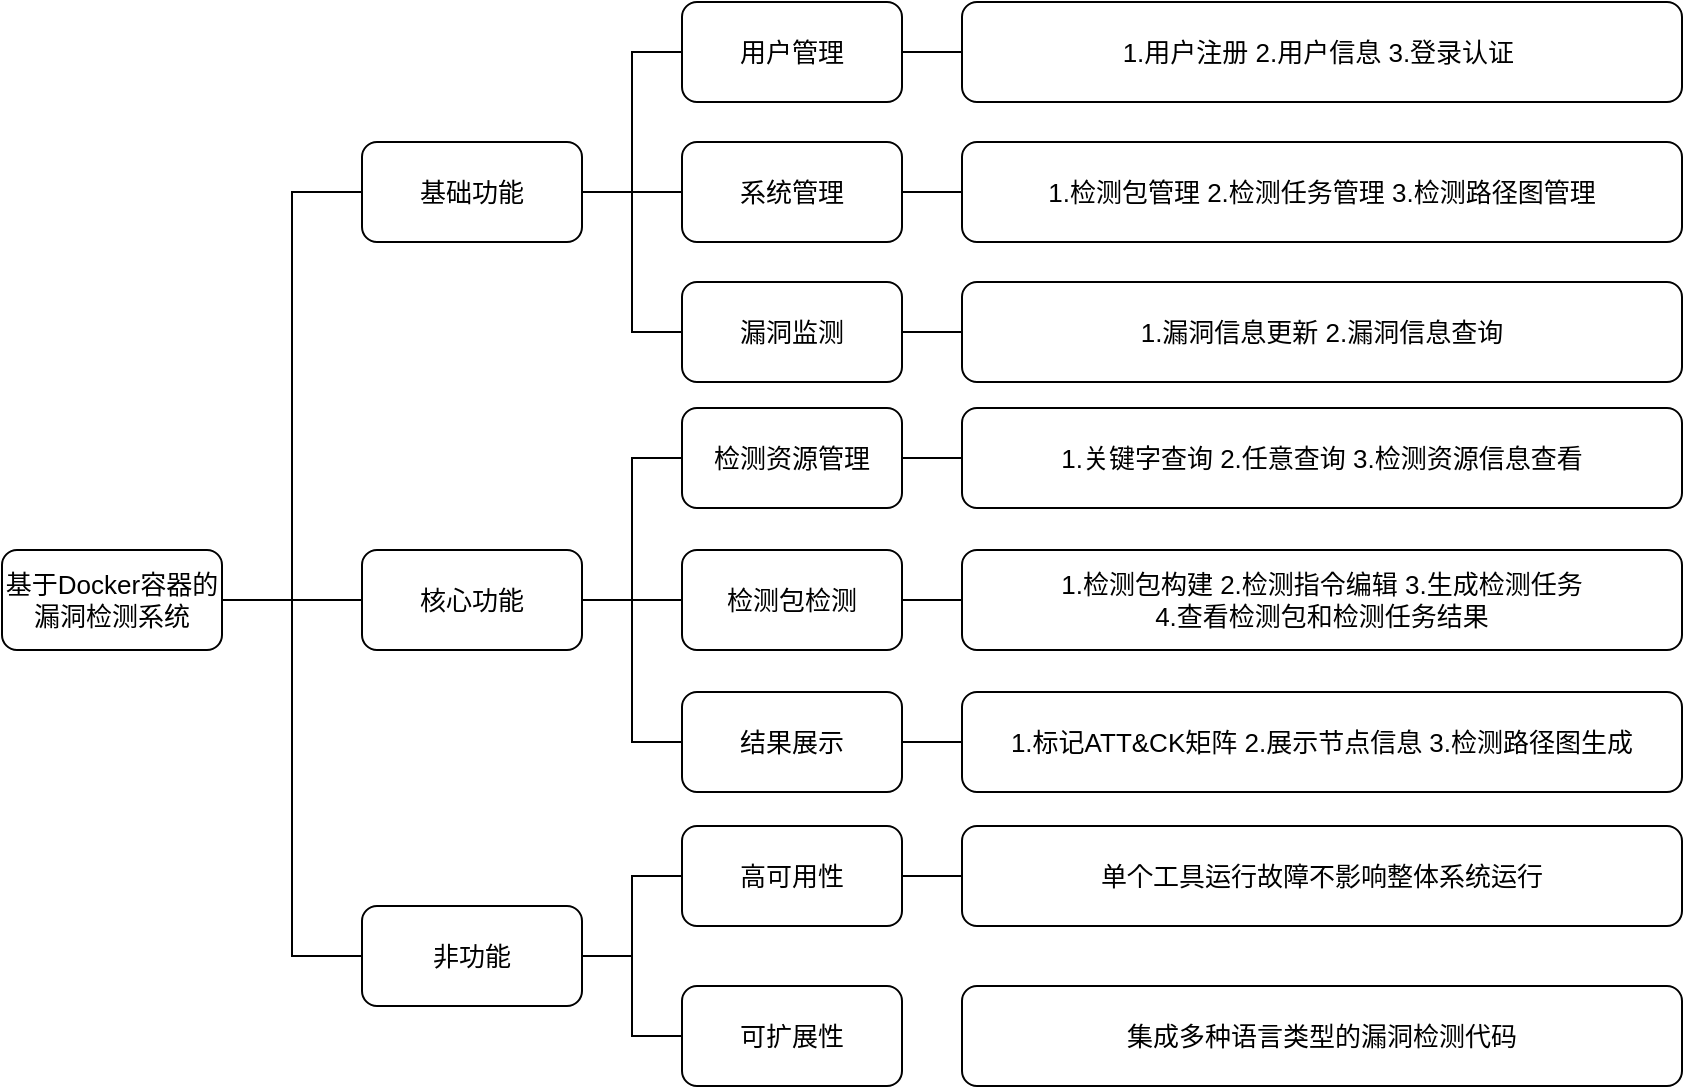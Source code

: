<mxfile version="21.0.2" type="github">
  <diagram name="第 1 页" id="8dE7ZdWdxmZFEx85QEgp">
    <mxGraphModel dx="803" dy="502" grid="1" gridSize="10" guides="1" tooltips="1" connect="1" arrows="1" fold="1" page="1" pageScale="1" pageWidth="827" pageHeight="1169" math="0" shadow="0">
      <root>
        <mxCell id="0" />
        <mxCell id="1" parent="0" />
        <mxCell id="UIGwOSxn3MGTBep0q3Vu-4" style="edgeStyle=orthogonalEdgeStyle;rounded=0;orthogonalLoop=1;jettySize=auto;html=1;exitX=1;exitY=0.5;exitDx=0;exitDy=0;entryX=0;entryY=0.5;entryDx=0;entryDy=0;endArrow=none;endFill=0;fontSize=13;" parent="1" source="UIGwOSxn3MGTBep0q3Vu-1" target="UIGwOSxn3MGTBep0q3Vu-2" edge="1">
          <mxGeometry relative="1" as="geometry" />
        </mxCell>
        <mxCell id="UIGwOSxn3MGTBep0q3Vu-5" style="edgeStyle=orthogonalEdgeStyle;rounded=0;orthogonalLoop=1;jettySize=auto;html=1;exitX=1;exitY=0.5;exitDx=0;exitDy=0;entryX=0;entryY=0.5;entryDx=0;entryDy=0;endArrow=none;endFill=0;fontSize=13;" parent="1" source="UIGwOSxn3MGTBep0q3Vu-1" target="UIGwOSxn3MGTBep0q3Vu-3" edge="1">
          <mxGeometry relative="1" as="geometry" />
        </mxCell>
        <mxCell id="UIGwOSxn3MGTBep0q3Vu-33" style="edgeStyle=orthogonalEdgeStyle;rounded=0;orthogonalLoop=1;jettySize=auto;html=1;exitX=1;exitY=0.5;exitDx=0;exitDy=0;entryX=0;entryY=0.5;entryDx=0;entryDy=0;fontSize=13;endArrow=none;endFill=0;" parent="1" source="UIGwOSxn3MGTBep0q3Vu-1" target="UIGwOSxn3MGTBep0q3Vu-32" edge="1">
          <mxGeometry relative="1" as="geometry" />
        </mxCell>
        <mxCell id="UIGwOSxn3MGTBep0q3Vu-1" value="基于Docker容器的漏洞检测系统" style="rounded=1;whiteSpace=wrap;html=1;fontSize=13;" parent="1" vertex="1">
          <mxGeometry x="60" y="284" width="110" height="50" as="geometry" />
        </mxCell>
        <mxCell id="UIGwOSxn3MGTBep0q3Vu-12" style="edgeStyle=orthogonalEdgeStyle;rounded=0;orthogonalLoop=1;jettySize=auto;html=1;exitX=1;exitY=0.5;exitDx=0;exitDy=0;entryX=0;entryY=0.5;entryDx=0;entryDy=0;endArrow=none;endFill=0;fontSize=13;" parent="1" source="UIGwOSxn3MGTBep0q3Vu-2" target="UIGwOSxn3MGTBep0q3Vu-7" edge="1">
          <mxGeometry relative="1" as="geometry" />
        </mxCell>
        <mxCell id="UIGwOSxn3MGTBep0q3Vu-13" style="edgeStyle=orthogonalEdgeStyle;rounded=0;orthogonalLoop=1;jettySize=auto;html=1;exitX=1;exitY=0.5;exitDx=0;exitDy=0;entryX=0;entryY=0.5;entryDx=0;entryDy=0;endArrow=none;endFill=0;fontSize=13;" parent="1" source="UIGwOSxn3MGTBep0q3Vu-2" target="UIGwOSxn3MGTBep0q3Vu-6" edge="1">
          <mxGeometry relative="1" as="geometry" />
        </mxCell>
        <mxCell id="UIGwOSxn3MGTBep0q3Vu-14" style="edgeStyle=orthogonalEdgeStyle;rounded=0;orthogonalLoop=1;jettySize=auto;html=1;exitX=1;exitY=0.5;exitDx=0;exitDy=0;entryX=0;entryY=0.5;entryDx=0;entryDy=0;endArrow=none;endFill=0;fontSize=13;" parent="1" source="UIGwOSxn3MGTBep0q3Vu-2" target="UIGwOSxn3MGTBep0q3Vu-11" edge="1">
          <mxGeometry relative="1" as="geometry" />
        </mxCell>
        <mxCell id="UIGwOSxn3MGTBep0q3Vu-2" value="基础功能" style="rounded=1;whiteSpace=wrap;html=1;fontSize=13;" parent="1" vertex="1">
          <mxGeometry x="240" y="80" width="110" height="50" as="geometry" />
        </mxCell>
        <mxCell id="UIGwOSxn3MGTBep0q3Vu-15" style="edgeStyle=orthogonalEdgeStyle;rounded=0;orthogonalLoop=1;jettySize=auto;html=1;exitX=1;exitY=0.5;exitDx=0;exitDy=0;entryX=0;entryY=0.5;entryDx=0;entryDy=0;endArrow=none;endFill=0;fontSize=13;" parent="1" source="UIGwOSxn3MGTBep0q3Vu-3" target="UIGwOSxn3MGTBep0q3Vu-8" edge="1">
          <mxGeometry relative="1" as="geometry" />
        </mxCell>
        <mxCell id="UIGwOSxn3MGTBep0q3Vu-16" style="edgeStyle=orthogonalEdgeStyle;rounded=0;orthogonalLoop=1;jettySize=auto;html=1;exitX=1;exitY=0.5;exitDx=0;exitDy=0;entryX=0;entryY=0.5;entryDx=0;entryDy=0;endArrow=none;endFill=0;fontSize=13;" parent="1" source="UIGwOSxn3MGTBep0q3Vu-3" target="UIGwOSxn3MGTBep0q3Vu-9" edge="1">
          <mxGeometry relative="1" as="geometry" />
        </mxCell>
        <mxCell id="UIGwOSxn3MGTBep0q3Vu-29" style="edgeStyle=orthogonalEdgeStyle;rounded=0;orthogonalLoop=1;jettySize=auto;html=1;exitX=1;exitY=0.5;exitDx=0;exitDy=0;entryX=0;entryY=0.5;entryDx=0;entryDy=0;fontSize=13;endArrow=none;endFill=0;" parent="1" source="UIGwOSxn3MGTBep0q3Vu-3" target="UIGwOSxn3MGTBep0q3Vu-28" edge="1">
          <mxGeometry relative="1" as="geometry" />
        </mxCell>
        <mxCell id="UIGwOSxn3MGTBep0q3Vu-3" value="核心功能" style="rounded=1;whiteSpace=wrap;html=1;fontSize=13;" parent="1" vertex="1">
          <mxGeometry x="240" y="284" width="110" height="50" as="geometry" />
        </mxCell>
        <mxCell id="UIGwOSxn3MGTBep0q3Vu-20" style="edgeStyle=orthogonalEdgeStyle;rounded=0;orthogonalLoop=1;jettySize=auto;html=1;exitX=1;exitY=0.5;exitDx=0;exitDy=0;endArrow=none;endFill=0;fontSize=13;" parent="1" source="UIGwOSxn3MGTBep0q3Vu-6" target="UIGwOSxn3MGTBep0q3Vu-19" edge="1">
          <mxGeometry relative="1" as="geometry" />
        </mxCell>
        <mxCell id="UIGwOSxn3MGTBep0q3Vu-6" value="系统管理" style="rounded=1;whiteSpace=wrap;html=1;fontSize=13;" parent="1" vertex="1">
          <mxGeometry x="400" y="80" width="110" height="50" as="geometry" />
        </mxCell>
        <mxCell id="UIGwOSxn3MGTBep0q3Vu-27" style="edgeStyle=orthogonalEdgeStyle;rounded=0;orthogonalLoop=1;jettySize=auto;html=1;exitX=1;exitY=0.5;exitDx=0;exitDy=0;entryX=0;entryY=0.5;entryDx=0;entryDy=0;endArrow=none;endFill=0;fontSize=13;" parent="1" source="UIGwOSxn3MGTBep0q3Vu-7" target="UIGwOSxn3MGTBep0q3Vu-18" edge="1">
          <mxGeometry relative="1" as="geometry" />
        </mxCell>
        <mxCell id="UIGwOSxn3MGTBep0q3Vu-7" value="用户管理" style="rounded=1;whiteSpace=wrap;html=1;fontSize=13;" parent="1" vertex="1">
          <mxGeometry x="400" y="10" width="110" height="50" as="geometry" />
        </mxCell>
        <mxCell id="UIGwOSxn3MGTBep0q3Vu-24" style="edgeStyle=orthogonalEdgeStyle;rounded=0;orthogonalLoop=1;jettySize=auto;html=1;exitX=1;exitY=0.5;exitDx=0;exitDy=0;endArrow=none;endFill=0;fontSize=13;" parent="1" source="UIGwOSxn3MGTBep0q3Vu-8" target="UIGwOSxn3MGTBep0q3Vu-23" edge="1">
          <mxGeometry relative="1" as="geometry" />
        </mxCell>
        <mxCell id="UIGwOSxn3MGTBep0q3Vu-8" value="检测包检测" style="rounded=1;whiteSpace=wrap;html=1;fontSize=13;" parent="1" vertex="1">
          <mxGeometry x="400" y="284" width="110" height="50" as="geometry" />
        </mxCell>
        <mxCell id="UIGwOSxn3MGTBep0q3Vu-26" style="edgeStyle=orthogonalEdgeStyle;rounded=0;orthogonalLoop=1;jettySize=auto;html=1;exitX=1;exitY=0.5;exitDx=0;exitDy=0;entryX=0;entryY=0.5;entryDx=0;entryDy=0;endArrow=none;endFill=0;fontSize=13;" parent="1" source="UIGwOSxn3MGTBep0q3Vu-9" target="UIGwOSxn3MGTBep0q3Vu-25" edge="1">
          <mxGeometry relative="1" as="geometry" />
        </mxCell>
        <mxCell id="UIGwOSxn3MGTBep0q3Vu-9" value="结果展示" style="rounded=1;whiteSpace=wrap;html=1;fontSize=13;" parent="1" vertex="1">
          <mxGeometry x="400" y="355" width="110" height="50" as="geometry" />
        </mxCell>
        <mxCell id="UIGwOSxn3MGTBep0q3Vu-22" style="edgeStyle=orthogonalEdgeStyle;rounded=0;orthogonalLoop=1;jettySize=auto;html=1;exitX=1;exitY=0.5;exitDx=0;exitDy=0;entryX=0;entryY=0.5;entryDx=0;entryDy=0;endArrow=none;endFill=0;fontSize=13;" parent="1" source="UIGwOSxn3MGTBep0q3Vu-11" target="UIGwOSxn3MGTBep0q3Vu-21" edge="1">
          <mxGeometry relative="1" as="geometry" />
        </mxCell>
        <mxCell id="UIGwOSxn3MGTBep0q3Vu-11" value="漏洞监测" style="rounded=1;whiteSpace=wrap;html=1;fontSize=13;" parent="1" vertex="1">
          <mxGeometry x="400" y="150" width="110" height="50" as="geometry" />
        </mxCell>
        <mxCell id="UIGwOSxn3MGTBep0q3Vu-18" value="1.用户注册 2.用户信息 3.登录认证&amp;nbsp;" style="rounded=1;whiteSpace=wrap;html=1;fontSize=13;" parent="1" vertex="1">
          <mxGeometry x="540" y="10" width="360" height="50" as="geometry" />
        </mxCell>
        <mxCell id="UIGwOSxn3MGTBep0q3Vu-19" value="1.检测包管理 2.检测任务管理 3.检测路径图管理" style="rounded=1;whiteSpace=wrap;html=1;fontSize=13;" parent="1" vertex="1">
          <mxGeometry x="540" y="80" width="360" height="50" as="geometry" />
        </mxCell>
        <mxCell id="UIGwOSxn3MGTBep0q3Vu-21" value="1.漏洞信息更新 2.漏洞信息查询" style="rounded=1;whiteSpace=wrap;html=1;fontSize=13;" parent="1" vertex="1">
          <mxGeometry x="540" y="150" width="360" height="50" as="geometry" />
        </mxCell>
        <mxCell id="UIGwOSxn3MGTBep0q3Vu-23" value="1.检测包构建 2.检测指令编辑 3.生成检测任务 &lt;br style=&quot;font-size: 13px;&quot;&gt;4.查看检测包和检测任务结果" style="rounded=1;whiteSpace=wrap;html=1;fontSize=13;" parent="1" vertex="1">
          <mxGeometry x="540" y="284" width="360" height="50" as="geometry" />
        </mxCell>
        <mxCell id="UIGwOSxn3MGTBep0q3Vu-25" value="1.标记ATT&amp;amp;CK矩阵 2.展示节点信息 3.检测路径图生成" style="rounded=1;whiteSpace=wrap;html=1;fontSize=13;" parent="1" vertex="1">
          <mxGeometry x="540" y="355" width="360" height="50" as="geometry" />
        </mxCell>
        <mxCell id="UIGwOSxn3MGTBep0q3Vu-31" style="edgeStyle=orthogonalEdgeStyle;rounded=0;orthogonalLoop=1;jettySize=auto;html=1;exitX=1;exitY=0.5;exitDx=0;exitDy=0;fontSize=13;endArrow=none;endFill=0;" parent="1" source="UIGwOSxn3MGTBep0q3Vu-28" target="UIGwOSxn3MGTBep0q3Vu-30" edge="1">
          <mxGeometry relative="1" as="geometry" />
        </mxCell>
        <mxCell id="UIGwOSxn3MGTBep0q3Vu-28" value="检测资源管理" style="rounded=1;whiteSpace=wrap;html=1;fontSize=13;" parent="1" vertex="1">
          <mxGeometry x="400" y="213" width="110" height="50" as="geometry" />
        </mxCell>
        <mxCell id="UIGwOSxn3MGTBep0q3Vu-30" value="1.关键字查询 2.任意查询 3.检测资源信息查看" style="rounded=1;whiteSpace=wrap;html=1;fontSize=13;" parent="1" vertex="1">
          <mxGeometry x="540" y="213" width="360" height="50" as="geometry" />
        </mxCell>
        <mxCell id="UIGwOSxn3MGTBep0q3Vu-36" style="edgeStyle=orthogonalEdgeStyle;rounded=0;orthogonalLoop=1;jettySize=auto;html=1;exitX=1;exitY=0.5;exitDx=0;exitDy=0;entryX=0;entryY=0.5;entryDx=0;entryDy=0;fontSize=13;endArrow=none;endFill=0;" parent="1" source="UIGwOSxn3MGTBep0q3Vu-32" target="UIGwOSxn3MGTBep0q3Vu-34" edge="1">
          <mxGeometry relative="1" as="geometry" />
        </mxCell>
        <mxCell id="UIGwOSxn3MGTBep0q3Vu-37" style="edgeStyle=orthogonalEdgeStyle;rounded=0;orthogonalLoop=1;jettySize=auto;html=1;exitX=1;exitY=0.5;exitDx=0;exitDy=0;entryX=0;entryY=0.5;entryDx=0;entryDy=0;fontSize=13;endArrow=none;endFill=0;" parent="1" source="UIGwOSxn3MGTBep0q3Vu-32" target="UIGwOSxn3MGTBep0q3Vu-35" edge="1">
          <mxGeometry relative="1" as="geometry" />
        </mxCell>
        <mxCell id="UIGwOSxn3MGTBep0q3Vu-32" value="非功能" style="rounded=1;whiteSpace=wrap;html=1;fontSize=13;" parent="1" vertex="1">
          <mxGeometry x="240" y="462" width="110" height="50" as="geometry" />
        </mxCell>
        <mxCell id="UIGwOSxn3MGTBep0q3Vu-39" style="edgeStyle=orthogonalEdgeStyle;rounded=0;orthogonalLoop=1;jettySize=auto;html=1;exitX=1;exitY=0.5;exitDx=0;exitDy=0;fontSize=13;endArrow=none;endFill=0;" parent="1" source="UIGwOSxn3MGTBep0q3Vu-34" target="UIGwOSxn3MGTBep0q3Vu-38" edge="1">
          <mxGeometry relative="1" as="geometry" />
        </mxCell>
        <mxCell id="UIGwOSxn3MGTBep0q3Vu-34" value="高可用性" style="rounded=1;whiteSpace=wrap;html=1;fontSize=13;" parent="1" vertex="1">
          <mxGeometry x="400" y="422" width="110" height="50" as="geometry" />
        </mxCell>
        <mxCell id="UIGwOSxn3MGTBep0q3Vu-35" value="可扩展性" style="rounded=1;whiteSpace=wrap;html=1;fontSize=13;" parent="1" vertex="1">
          <mxGeometry x="400" y="502" width="110" height="50" as="geometry" />
        </mxCell>
        <mxCell id="UIGwOSxn3MGTBep0q3Vu-38" value="单个工具运行故障不影响整体系统运行" style="rounded=1;whiteSpace=wrap;html=1;fontSize=13;" parent="1" vertex="1">
          <mxGeometry x="540" y="422" width="360" height="50" as="geometry" />
        </mxCell>
        <mxCell id="UIGwOSxn3MGTBep0q3Vu-40" value="集成多种语言类型的漏洞检测代码" style="rounded=1;whiteSpace=wrap;html=1;fontSize=13;" parent="1" vertex="1">
          <mxGeometry x="540" y="502" width="360" height="50" as="geometry" />
        </mxCell>
      </root>
    </mxGraphModel>
  </diagram>
</mxfile>
